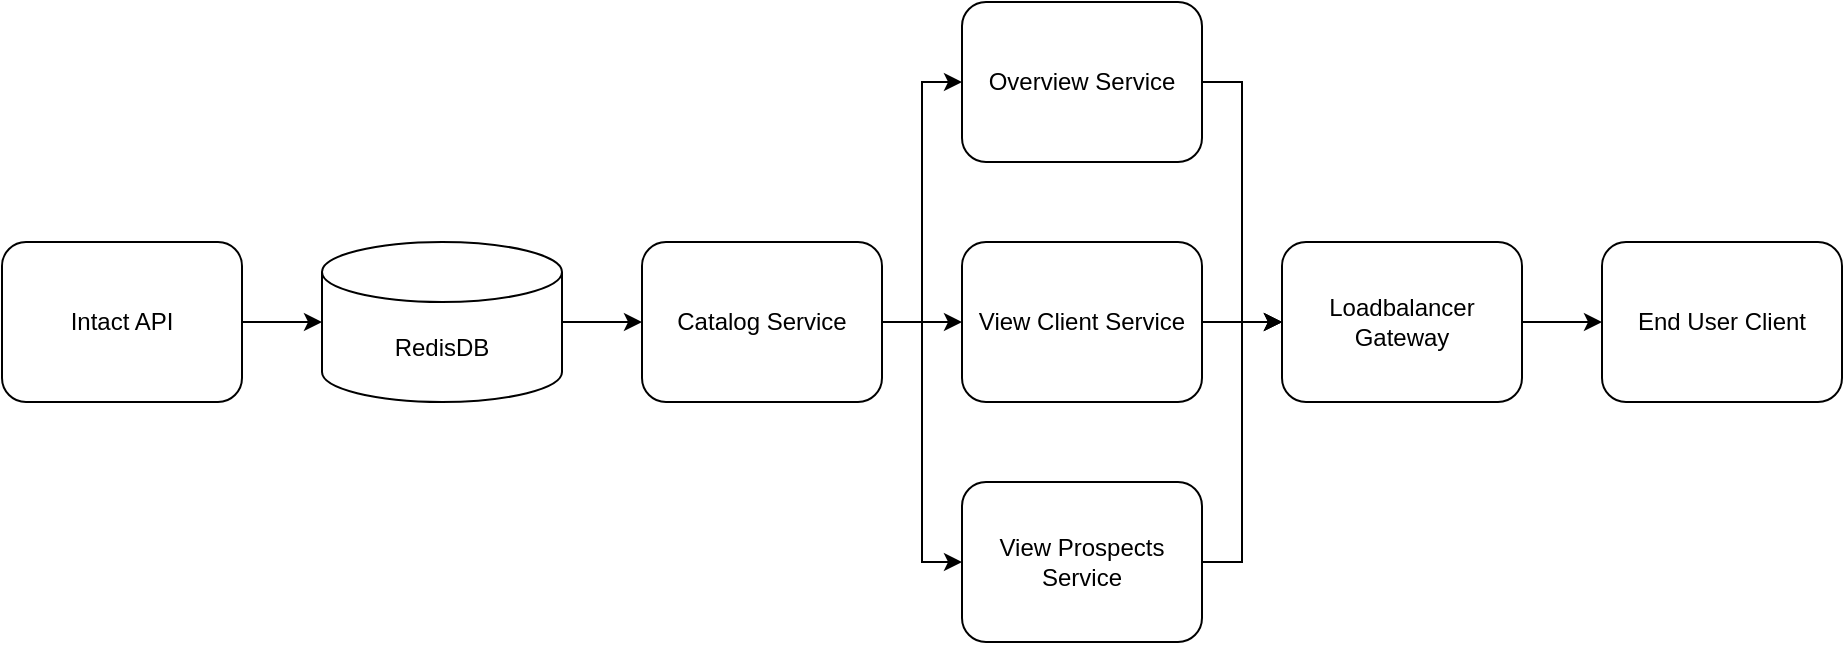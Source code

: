 <mxfile version="26.0.10">
  <diagram name="Page-1" id="OAi5JnlfZE8rosgQFHix">
    <mxGraphModel dx="1434" dy="773" grid="1" gridSize="10" guides="1" tooltips="1" connect="1" arrows="1" fold="1" page="1" pageScale="1" pageWidth="1169" pageHeight="827" math="0" shadow="0">
      <root>
        <mxCell id="0" />
        <mxCell id="1" parent="0" />
        <mxCell id="kKDFoNvPjo7TuK5ONDfq-1" value="Intact API" style="rounded=1;whiteSpace=wrap;html=1;" vertex="1" parent="1">
          <mxGeometry x="40" y="160" width="120" height="80" as="geometry" />
        </mxCell>
        <mxCell id="kKDFoNvPjo7TuK5ONDfq-5" style="edgeStyle=orthogonalEdgeStyle;rounded=0;orthogonalLoop=1;jettySize=auto;html=1;exitX=1;exitY=0.5;exitDx=0;exitDy=0;exitPerimeter=0;entryX=0;entryY=0.5;entryDx=0;entryDy=0;" edge="1" parent="1" source="kKDFoNvPjo7TuK5ONDfq-2" target="kKDFoNvPjo7TuK5ONDfq-4">
          <mxGeometry relative="1" as="geometry" />
        </mxCell>
        <mxCell id="kKDFoNvPjo7TuK5ONDfq-2" value="RedisDB" style="shape=cylinder3;whiteSpace=wrap;html=1;boundedLbl=1;backgroundOutline=1;size=15;" vertex="1" parent="1">
          <mxGeometry x="200" y="160" width="120" height="80" as="geometry" />
        </mxCell>
        <mxCell id="kKDFoNvPjo7TuK5ONDfq-3" style="edgeStyle=orthogonalEdgeStyle;rounded=0;orthogonalLoop=1;jettySize=auto;html=1;exitX=1;exitY=0.5;exitDx=0;exitDy=0;entryX=0;entryY=0.5;entryDx=0;entryDy=0;entryPerimeter=0;" edge="1" parent="1" source="kKDFoNvPjo7TuK5ONDfq-1" target="kKDFoNvPjo7TuK5ONDfq-2">
          <mxGeometry relative="1" as="geometry" />
        </mxCell>
        <mxCell id="kKDFoNvPjo7TuK5ONDfq-9" style="edgeStyle=orthogonalEdgeStyle;rounded=0;orthogonalLoop=1;jettySize=auto;html=1;exitX=1;exitY=0.5;exitDx=0;exitDy=0;entryX=0;entryY=0.5;entryDx=0;entryDy=0;" edge="1" parent="1" source="kKDFoNvPjo7TuK5ONDfq-4" target="kKDFoNvPjo7TuK5ONDfq-8">
          <mxGeometry relative="1" as="geometry" />
        </mxCell>
        <mxCell id="kKDFoNvPjo7TuK5ONDfq-10" style="edgeStyle=orthogonalEdgeStyle;rounded=0;orthogonalLoop=1;jettySize=auto;html=1;exitX=1;exitY=0.5;exitDx=0;exitDy=0;" edge="1" parent="1" source="kKDFoNvPjo7TuK5ONDfq-4" target="kKDFoNvPjo7TuK5ONDfq-7">
          <mxGeometry relative="1" as="geometry" />
        </mxCell>
        <mxCell id="kKDFoNvPjo7TuK5ONDfq-11" style="edgeStyle=orthogonalEdgeStyle;rounded=0;orthogonalLoop=1;jettySize=auto;html=1;exitX=1;exitY=0.5;exitDx=0;exitDy=0;entryX=0;entryY=0.5;entryDx=0;entryDy=0;" edge="1" parent="1" source="kKDFoNvPjo7TuK5ONDfq-4" target="kKDFoNvPjo7TuK5ONDfq-6">
          <mxGeometry relative="1" as="geometry" />
        </mxCell>
        <mxCell id="kKDFoNvPjo7TuK5ONDfq-4" value="&lt;div&gt;Catalog Service&lt;/div&gt;" style="rounded=1;whiteSpace=wrap;html=1;" vertex="1" parent="1">
          <mxGeometry x="360" y="160" width="120" height="80" as="geometry" />
        </mxCell>
        <mxCell id="kKDFoNvPjo7TuK5ONDfq-17" style="edgeStyle=orthogonalEdgeStyle;rounded=0;orthogonalLoop=1;jettySize=auto;html=1;exitX=1;exitY=0.5;exitDx=0;exitDy=0;entryX=0;entryY=0.5;entryDx=0;entryDy=0;" edge="1" parent="1" source="kKDFoNvPjo7TuK5ONDfq-6" target="kKDFoNvPjo7TuK5ONDfq-12">
          <mxGeometry relative="1" as="geometry" />
        </mxCell>
        <mxCell id="kKDFoNvPjo7TuK5ONDfq-6" value="Overview Service" style="rounded=1;whiteSpace=wrap;html=1;" vertex="1" parent="1">
          <mxGeometry x="520" y="40" width="120" height="80" as="geometry" />
        </mxCell>
        <mxCell id="kKDFoNvPjo7TuK5ONDfq-15" style="edgeStyle=orthogonalEdgeStyle;rounded=0;orthogonalLoop=1;jettySize=auto;html=1;exitX=1;exitY=0.5;exitDx=0;exitDy=0;entryX=0;entryY=0.5;entryDx=0;entryDy=0;" edge="1" parent="1" source="kKDFoNvPjo7TuK5ONDfq-7" target="kKDFoNvPjo7TuK5ONDfq-12">
          <mxGeometry relative="1" as="geometry" />
        </mxCell>
        <mxCell id="kKDFoNvPjo7TuK5ONDfq-7" value="View Client Service" style="rounded=1;whiteSpace=wrap;html=1;" vertex="1" parent="1">
          <mxGeometry x="520" y="160" width="120" height="80" as="geometry" />
        </mxCell>
        <mxCell id="kKDFoNvPjo7TuK5ONDfq-16" style="edgeStyle=orthogonalEdgeStyle;rounded=0;orthogonalLoop=1;jettySize=auto;html=1;exitX=1;exitY=0.5;exitDx=0;exitDy=0;entryX=0;entryY=0.5;entryDx=0;entryDy=0;" edge="1" parent="1" source="kKDFoNvPjo7TuK5ONDfq-8" target="kKDFoNvPjo7TuK5ONDfq-12">
          <mxGeometry relative="1" as="geometry" />
        </mxCell>
        <mxCell id="kKDFoNvPjo7TuK5ONDfq-8" value="View Prospects Service" style="rounded=1;whiteSpace=wrap;html=1;" vertex="1" parent="1">
          <mxGeometry x="520" y="280" width="120" height="80" as="geometry" />
        </mxCell>
        <mxCell id="kKDFoNvPjo7TuK5ONDfq-14" style="edgeStyle=orthogonalEdgeStyle;rounded=0;orthogonalLoop=1;jettySize=auto;html=1;exitX=1;exitY=0.5;exitDx=0;exitDy=0;" edge="1" parent="1" source="kKDFoNvPjo7TuK5ONDfq-12">
          <mxGeometry relative="1" as="geometry">
            <mxPoint x="840" y="200" as="targetPoint" />
          </mxGeometry>
        </mxCell>
        <mxCell id="kKDFoNvPjo7TuK5ONDfq-12" value="Loadbalancer Gateway" style="rounded=1;whiteSpace=wrap;html=1;" vertex="1" parent="1">
          <mxGeometry x="680" y="160" width="120" height="80" as="geometry" />
        </mxCell>
        <mxCell id="kKDFoNvPjo7TuK5ONDfq-13" value="End User Client" style="rounded=1;whiteSpace=wrap;html=1;" vertex="1" parent="1">
          <mxGeometry x="840" y="160" width="120" height="80" as="geometry" />
        </mxCell>
      </root>
    </mxGraphModel>
  </diagram>
</mxfile>
